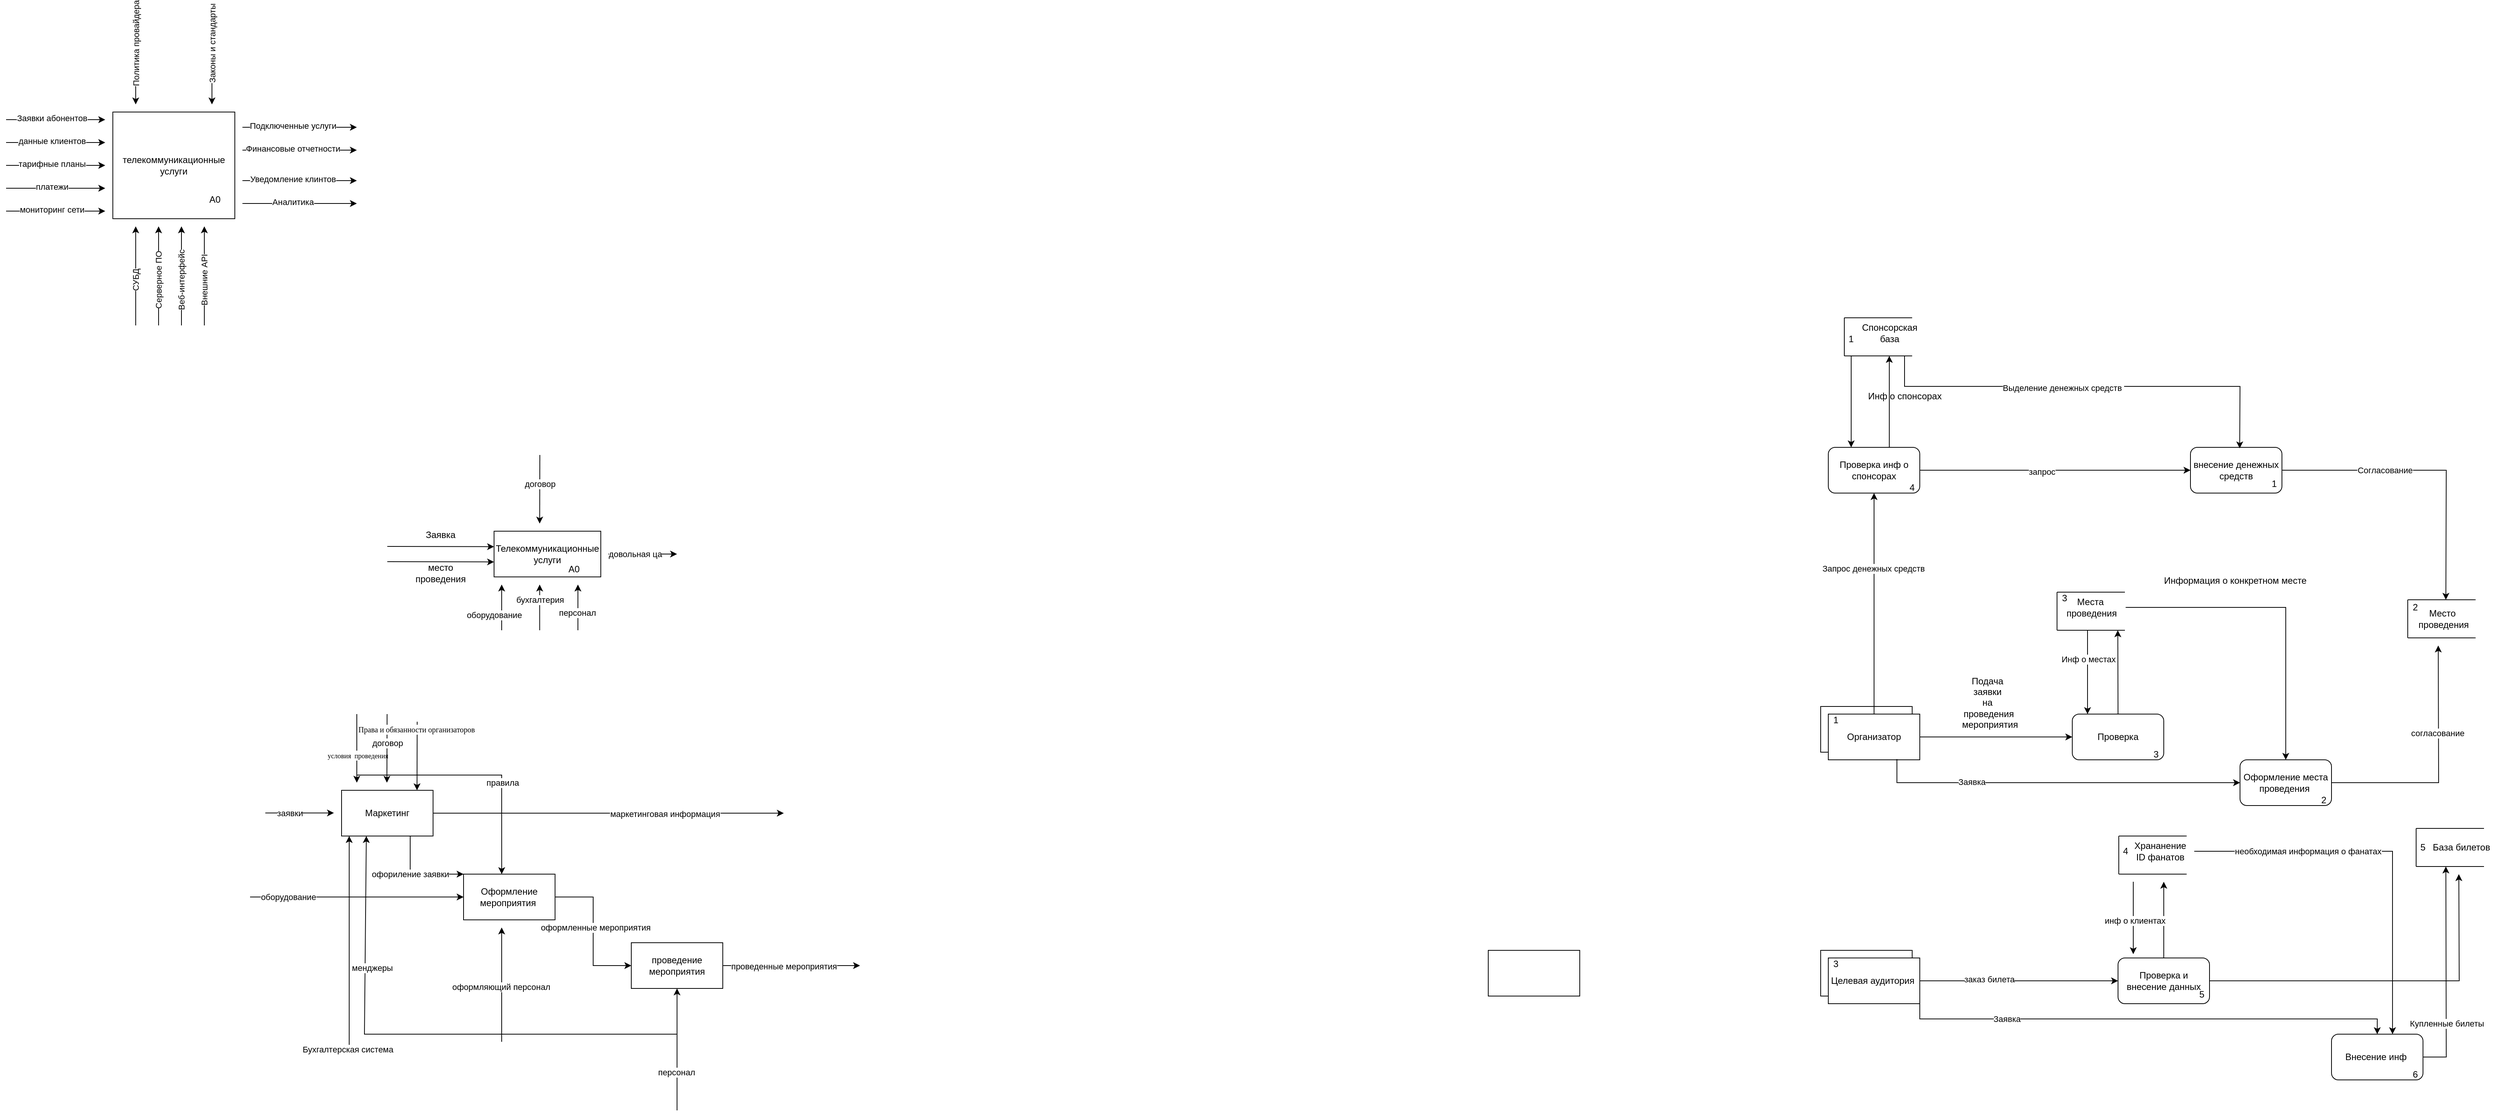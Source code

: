 <mxfile version="26.1.3">
  <diagram name="Страница — 1" id="QxelW2nZCiGpbFqcisNR">
    <mxGraphModel dx="517" dy="792" grid="1" gridSize="10" guides="1" tooltips="1" connect="1" arrows="1" fold="1" page="1" pageScale="1" pageWidth="827" pageHeight="1169" math="0" shadow="0">
      <root>
        <mxCell id="0" />
        <mxCell id="1" parent="0" />
        <mxCell id="VgGuqZ8zbPnfGzRsNumL-1" value="телекоммуникационные услуги" style="rounded=0;whiteSpace=wrap;html=1;" parent="1" vertex="1">
          <mxGeometry x="280" y="300" width="160" height="140" as="geometry" />
        </mxCell>
        <mxCell id="XyYknOsjrT319ukOHQHh-1" value="" style="rounded=0;whiteSpace=wrap;html=1;" vertex="1" parent="1">
          <mxGeometry x="2520" y="1080" width="120" height="60" as="geometry" />
        </mxCell>
        <mxCell id="XyYknOsjrT319ukOHQHh-2" value="" style="rounded=0;whiteSpace=wrap;html=1;" vertex="1" parent="1">
          <mxGeometry x="2520" y="1400" width="120" height="60" as="geometry" />
        </mxCell>
        <mxCell id="XyYknOsjrT319ukOHQHh-3" value="" style="rounded=0;whiteSpace=wrap;html=1;" vertex="1" parent="1">
          <mxGeometry x="780" y="850" width="140" height="60" as="geometry" />
        </mxCell>
        <mxCell id="XyYknOsjrT319ukOHQHh-4" value="Телекоммуникационные услуги" style="text;html=1;align=center;verticalAlign=middle;whiteSpace=wrap;rounded=0;" vertex="1" parent="1">
          <mxGeometry x="780" y="850" width="140" height="60" as="geometry" />
        </mxCell>
        <mxCell id="XyYknOsjrT319ukOHQHh-5" value="" style="endArrow=classic;html=1;rounded=0;entryX=0;entryY=0.5;entryDx=0;entryDy=0;" edge="1" parent="1">
          <mxGeometry width="50" height="50" relative="1" as="geometry">
            <mxPoint x="640" y="870" as="sourcePoint" />
            <mxPoint x="780" y="870.34" as="targetPoint" />
          </mxGeometry>
        </mxCell>
        <mxCell id="XyYknOsjrT319ukOHQHh-6" value="Заявка" style="text;html=1;align=center;verticalAlign=middle;whiteSpace=wrap;rounded=0;" vertex="1" parent="1">
          <mxGeometry x="680" y="840" width="60" height="30" as="geometry" />
        </mxCell>
        <mxCell id="XyYknOsjrT319ukOHQHh-7" value="" style="endArrow=classic;html=1;rounded=0;entryX=0;entryY=0.5;entryDx=0;entryDy=0;" edge="1" parent="1">
          <mxGeometry width="50" height="50" relative="1" as="geometry">
            <mxPoint x="640" y="890" as="sourcePoint" />
            <mxPoint x="780" y="890.34" as="targetPoint" />
          </mxGeometry>
        </mxCell>
        <mxCell id="XyYknOsjrT319ukOHQHh-8" value="место проведения" style="text;html=1;align=center;verticalAlign=middle;whiteSpace=wrap;rounded=0;" vertex="1" parent="1">
          <mxGeometry x="680" y="890" width="60" height="30" as="geometry" />
        </mxCell>
        <mxCell id="XyYknOsjrT319ukOHQHh-9" value="" style="endArrow=classic;html=1;rounded=0;" edge="1" parent="1" source="XyYknOsjrT319ukOHQHh-4">
          <mxGeometry width="50" height="50" relative="1" as="geometry">
            <mxPoint x="800" y="900" as="sourcePoint" />
            <mxPoint x="850" y="850" as="targetPoint" />
          </mxGeometry>
        </mxCell>
        <mxCell id="XyYknOsjrT319ukOHQHh-10" value="" style="endArrow=classic;html=1;rounded=0;" edge="1" parent="1">
          <mxGeometry width="50" height="50" relative="1" as="geometry">
            <mxPoint x="840.07" y="750" as="sourcePoint" />
            <mxPoint x="839.83" y="840" as="targetPoint" />
          </mxGeometry>
        </mxCell>
        <mxCell id="XyYknOsjrT319ukOHQHh-11" value="договор" style="edgeLabel;html=1;align=center;verticalAlign=middle;resizable=0;points=[];" vertex="1" connectable="0" parent="XyYknOsjrT319ukOHQHh-10">
          <mxGeometry x="-0.152" relative="1" as="geometry">
            <mxPoint as="offset" />
          </mxGeometry>
        </mxCell>
        <mxCell id="XyYknOsjrT319ukOHQHh-12" value="" style="endArrow=classic;html=1;rounded=0;" edge="1" parent="1">
          <mxGeometry width="50" height="50" relative="1" as="geometry">
            <mxPoint x="790" y="980" as="sourcePoint" />
            <mxPoint x="790" y="920" as="targetPoint" />
            <Array as="points" />
          </mxGeometry>
        </mxCell>
        <mxCell id="XyYknOsjrT319ukOHQHh-13" value="оборудование" style="edgeLabel;html=1;align=center;verticalAlign=middle;resizable=0;points=[];" vertex="1" connectable="0" parent="XyYknOsjrT319ukOHQHh-12">
          <mxGeometry x="-0.007" y="-1" relative="1" as="geometry">
            <mxPoint x="-11" y="10" as="offset" />
          </mxGeometry>
        </mxCell>
        <mxCell id="XyYknOsjrT319ukOHQHh-14" value="" style="endArrow=classic;html=1;rounded=0;" edge="1" parent="1">
          <mxGeometry width="50" height="50" relative="1" as="geometry">
            <mxPoint x="839.83" y="980" as="sourcePoint" />
            <mxPoint x="839.83" y="920" as="targetPoint" />
            <Array as="points">
              <mxPoint x="839.83" y="950" />
            </Array>
          </mxGeometry>
        </mxCell>
        <mxCell id="XyYknOsjrT319ukOHQHh-15" value="бухгалтерия" style="edgeLabel;html=1;align=center;verticalAlign=middle;resizable=0;points=[];" vertex="1" connectable="0" parent="XyYknOsjrT319ukOHQHh-14">
          <mxGeometry x="-0.127" relative="1" as="geometry">
            <mxPoint y="-14" as="offset" />
          </mxGeometry>
        </mxCell>
        <mxCell id="XyYknOsjrT319ukOHQHh-16" value="" style="endArrow=classic;html=1;rounded=0;" edge="1" parent="1">
          <mxGeometry width="50" height="50" relative="1" as="geometry">
            <mxPoint x="890" y="980" as="sourcePoint" />
            <mxPoint x="890" y="920" as="targetPoint" />
            <Array as="points">
              <mxPoint x="890" y="950" />
            </Array>
          </mxGeometry>
        </mxCell>
        <mxCell id="XyYknOsjrT319ukOHQHh-17" value="персонал" style="edgeLabel;html=1;align=center;verticalAlign=middle;resizable=0;points=[];" vertex="1" connectable="0" parent="XyYknOsjrT319ukOHQHh-16">
          <mxGeometry x="-0.22" y="1" relative="1" as="geometry">
            <mxPoint as="offset" />
          </mxGeometry>
        </mxCell>
        <mxCell id="XyYknOsjrT319ukOHQHh-18" value="" style="endArrow=classic;html=1;rounded=0;" edge="1" parent="1">
          <mxGeometry width="50" height="50" relative="1" as="geometry">
            <mxPoint x="930" y="880" as="sourcePoint" />
            <mxPoint x="1020" y="880" as="targetPoint" />
          </mxGeometry>
        </mxCell>
        <mxCell id="XyYknOsjrT319ukOHQHh-19" value="довольная ца" style="edgeLabel;html=1;align=center;verticalAlign=middle;resizable=0;points=[];" vertex="1" connectable="0" parent="XyYknOsjrT319ukOHQHh-18">
          <mxGeometry x="-0.228" relative="1" as="geometry">
            <mxPoint as="offset" />
          </mxGeometry>
        </mxCell>
        <mxCell id="XyYknOsjrT319ukOHQHh-20" value="A0" style="text;html=1;align=center;verticalAlign=middle;whiteSpace=wrap;rounded=0;" vertex="1" parent="1">
          <mxGeometry x="870" y="890" width="30" height="20" as="geometry" />
        </mxCell>
        <mxCell id="XyYknOsjrT319ukOHQHh-21" style="edgeStyle=orthogonalEdgeStyle;rounded=0;orthogonalLoop=1;jettySize=auto;html=1;" edge="1" parent="1" source="XyYknOsjrT319ukOHQHh-23">
          <mxGeometry relative="1" as="geometry">
            <mxPoint x="1160" y="1220" as="targetPoint" />
          </mxGeometry>
        </mxCell>
        <mxCell id="XyYknOsjrT319ukOHQHh-22" value="маркетинговая информация" style="edgeLabel;html=1;align=center;verticalAlign=middle;resizable=0;points=[];" vertex="1" connectable="0" parent="XyYknOsjrT319ukOHQHh-21">
          <mxGeometry x="0.321" y="-1" relative="1" as="geometry">
            <mxPoint y="-1" as="offset" />
          </mxGeometry>
        </mxCell>
        <mxCell id="XyYknOsjrT319ukOHQHh-23" value="Маркетинг" style="rounded=0;whiteSpace=wrap;html=1;" vertex="1" parent="1">
          <mxGeometry x="580" y="1190" width="120" height="60" as="geometry" />
        </mxCell>
        <mxCell id="XyYknOsjrT319ukOHQHh-24" style="edgeStyle=orthogonalEdgeStyle;rounded=0;orthogonalLoop=1;jettySize=auto;html=1;entryX=0;entryY=0.5;entryDx=0;entryDy=0;" edge="1" parent="1" source="XyYknOsjrT319ukOHQHh-26" target="XyYknOsjrT319ukOHQHh-29">
          <mxGeometry relative="1" as="geometry">
            <mxPoint x="970" y="1330" as="targetPoint" />
          </mxGeometry>
        </mxCell>
        <mxCell id="XyYknOsjrT319ukOHQHh-25" value="оформленные мероприятия" style="edgeLabel;html=1;align=center;verticalAlign=middle;resizable=0;points=[];" vertex="1" connectable="0" parent="XyYknOsjrT319ukOHQHh-24">
          <mxGeometry x="-0.167" y="3" relative="1" as="geometry">
            <mxPoint y="11" as="offset" />
          </mxGeometry>
        </mxCell>
        <mxCell id="XyYknOsjrT319ukOHQHh-26" value="Оформление&lt;div&gt;мероприятия&amp;nbsp;&lt;/div&gt;" style="rounded=0;whiteSpace=wrap;html=1;" vertex="1" parent="1">
          <mxGeometry x="740" y="1300" width="120" height="60" as="geometry" />
        </mxCell>
        <mxCell id="XyYknOsjrT319ukOHQHh-27" style="edgeStyle=orthogonalEdgeStyle;rounded=0;orthogonalLoop=1;jettySize=auto;html=1;" edge="1" parent="1" source="XyYknOsjrT319ukOHQHh-29">
          <mxGeometry relative="1" as="geometry">
            <mxPoint x="1260" y="1420" as="targetPoint" />
          </mxGeometry>
        </mxCell>
        <mxCell id="XyYknOsjrT319ukOHQHh-28" value="проведенные мероприятия" style="edgeLabel;html=1;align=center;verticalAlign=middle;resizable=0;points=[];" vertex="1" connectable="0" parent="XyYknOsjrT319ukOHQHh-27">
          <mxGeometry x="0.09" y="1" relative="1" as="geometry">
            <mxPoint x="-18" y="1" as="offset" />
          </mxGeometry>
        </mxCell>
        <mxCell id="XyYknOsjrT319ukOHQHh-29" value="проведение мероприятия" style="rounded=0;whiteSpace=wrap;html=1;" vertex="1" parent="1">
          <mxGeometry x="960" y="1390" width="120" height="60" as="geometry" />
        </mxCell>
        <mxCell id="XyYknOsjrT319ukOHQHh-30" value="" style="endArrow=classic;html=1;rounded=0;" edge="1" parent="1">
          <mxGeometry width="50" height="50" relative="1" as="geometry">
            <mxPoint x="590" y="1532.105" as="sourcePoint" />
            <mxPoint x="590" y="1250" as="targetPoint" />
            <Array as="points" />
          </mxGeometry>
        </mxCell>
        <mxCell id="XyYknOsjrT319ukOHQHh-31" value="Бухгалтерская система" style="edgeLabel;html=1;align=center;verticalAlign=middle;resizable=0;points=[];" vertex="1" connectable="0" parent="XyYknOsjrT319ukOHQHh-30">
          <mxGeometry x="-0.617" y="2" relative="1" as="geometry">
            <mxPoint y="52" as="offset" />
          </mxGeometry>
        </mxCell>
        <mxCell id="XyYknOsjrT319ukOHQHh-32" value="" style="endArrow=classic;html=1;rounded=0;" edge="1" parent="1">
          <mxGeometry width="50" height="50" relative="1" as="geometry">
            <mxPoint x="480" y="1219.74" as="sourcePoint" />
            <mxPoint x="570" y="1219.74" as="targetPoint" />
          </mxGeometry>
        </mxCell>
        <mxCell id="XyYknOsjrT319ukOHQHh-33" value="заявки" style="edgeLabel;html=1;align=center;verticalAlign=middle;resizable=0;points=[];" vertex="1" connectable="0" parent="XyYknOsjrT319ukOHQHh-32">
          <mxGeometry x="-0.304" relative="1" as="geometry">
            <mxPoint as="offset" />
          </mxGeometry>
        </mxCell>
        <mxCell id="XyYknOsjrT319ukOHQHh-34" value="" style="endArrow=classic;html=1;rounded=0;exitX=0.75;exitY=1;exitDx=0;exitDy=0;entryX=0;entryY=0;entryDx=0;entryDy=0;" edge="1" parent="1" source="XyYknOsjrT319ukOHQHh-23" target="XyYknOsjrT319ukOHQHh-26">
          <mxGeometry width="50" height="50" relative="1" as="geometry">
            <mxPoint x="710" y="1250" as="sourcePoint" />
            <mxPoint x="710" y="1310" as="targetPoint" />
            <Array as="points">
              <mxPoint x="670" y="1300" />
              <mxPoint x="700" y="1300" />
            </Array>
          </mxGeometry>
        </mxCell>
        <mxCell id="XyYknOsjrT319ukOHQHh-35" value="офориление заявки" style="edgeLabel;html=1;align=center;verticalAlign=middle;resizable=0;points=[];" vertex="1" connectable="0" parent="XyYknOsjrT319ukOHQHh-34">
          <mxGeometry x="-0.582" y="1" relative="1" as="geometry">
            <mxPoint x="-1" y="25" as="offset" />
          </mxGeometry>
        </mxCell>
        <mxCell id="XyYknOsjrT319ukOHQHh-36" value="" style="endArrow=classic;html=1;rounded=0;entryX=0;entryY=0.5;entryDx=0;entryDy=0;" edge="1" parent="1" target="XyYknOsjrT319ukOHQHh-26">
          <mxGeometry width="50" height="50" relative="1" as="geometry">
            <mxPoint x="460" y="1330" as="sourcePoint" />
            <mxPoint x="510" y="1160" as="targetPoint" />
          </mxGeometry>
        </mxCell>
        <mxCell id="XyYknOsjrT319ukOHQHh-37" value="оборудование" style="edgeLabel;html=1;align=center;verticalAlign=middle;resizable=0;points=[];" vertex="1" connectable="0" parent="XyYknOsjrT319ukOHQHh-36">
          <mxGeometry x="-0.648" relative="1" as="geometry">
            <mxPoint as="offset" />
          </mxGeometry>
        </mxCell>
        <mxCell id="XyYknOsjrT319ukOHQHh-38" value="" style="endArrow=classic;html=1;rounded=0;" edge="1" parent="1">
          <mxGeometry width="50" height="50" relative="1" as="geometry">
            <mxPoint x="600" y="1090" as="sourcePoint" />
            <mxPoint x="600" y="1180" as="targetPoint" />
            <Array as="points" />
          </mxGeometry>
        </mxCell>
        <mxCell id="XyYknOsjrT319ukOHQHh-39" value="&lt;span style=&quot;font-family: &amp;quot;Times New Roman&amp;quot;; font-size: 9px; text-align: start; text-indent: 36px; text-wrap-mode: wrap;&quot;&gt;условия&amp;nbsp; проведения&lt;/span&gt;" style="edgeLabel;html=1;align=center;verticalAlign=middle;resizable=0;points=[];" vertex="1" connectable="0" parent="XyYknOsjrT319ukOHQHh-38">
          <mxGeometry x="0.193" y="1" relative="1" as="geometry">
            <mxPoint as="offset" />
          </mxGeometry>
        </mxCell>
        <mxCell id="XyYknOsjrT319ukOHQHh-40" value="" style="endArrow=classic;html=1;rounded=0;" edge="1" parent="1">
          <mxGeometry width="50" height="50" relative="1" as="geometry">
            <mxPoint x="639.71" y="1090" as="sourcePoint" />
            <mxPoint x="639.47" y="1180" as="targetPoint" />
          </mxGeometry>
        </mxCell>
        <mxCell id="XyYknOsjrT319ukOHQHh-41" value="договор" style="edgeLabel;html=1;align=center;verticalAlign=middle;resizable=0;points=[];" vertex="1" connectable="0" parent="XyYknOsjrT319ukOHQHh-40">
          <mxGeometry x="-0.152" relative="1" as="geometry">
            <mxPoint as="offset" />
          </mxGeometry>
        </mxCell>
        <mxCell id="XyYknOsjrT319ukOHQHh-42" value="" style="endArrow=classic;html=1;rounded=0;" edge="1" parent="1">
          <mxGeometry width="50" height="50" relative="1" as="geometry">
            <mxPoint x="679.19" y="1100" as="sourcePoint" />
            <mxPoint x="678.95" y="1190" as="targetPoint" />
          </mxGeometry>
        </mxCell>
        <mxCell id="XyYknOsjrT319ukOHQHh-43" value="&lt;span style=&quot;color: rgb(0, 0, 0); font-family: monospace; font-size: 0px; text-align: start; background-color: rgb(251, 251, 251);&quot;&gt;%3CmxGraphModel%3E%3Croot%3E%3CmxCell%20id%3D%220%22%2F%3E%3CmxCell%20id%3D%221%22%20parent%3D%220%22%2F%3E%3CmxCell%20id%3D%222%22%20value%3D%22%22%20style%3D%22endArrow%3Dclassic%3Bhtml%3D1%3Brounded%3D0%3B%22%20edge%3D%221%22%20parent%3D%221%22%3E%3CmxGeometry%20width%3D%2250%22%20height%3D%2250%22%20relative%3D%221%22%20as%3D%22geometry%22%3E%3CmxPoint%20x%3D%22410.07%22%20y%3D%22250%22%20as%3D%22sourcePoint%22%2F%3E%3CmxPoint%20x%3D%22409.83%22%20y%3D%22340%22%20as%3D%22targetPoint%22%2F%3E%3C%2FmxGeometry%3E%3C%2FmxCell%3E%3CmxCell%20id%3D%223%22%20value%3D%22%D0%B4%D0%BE%D0%B3%D0%BE%D0%B2%D0%BE%D1%80%22%20style%3D%22edgeLabel%3Bhtml%3D1%3Balign%3Dcenter%3BverticalAlign%3Dmiddle%3Bresizable%3D0%3Bpoints%3D%5B%5D%3B%22%20vertex%3D%221%22%20connectable%3D%220%22%20parent%3D%222%22%3E%3CmxGeometry%20x%3D%22-0.152%22%20relative%3D%221%22%20as%3D%22geometry%22%3E%3CmxPoint%20as%3D%22offset%22%2F%3E%3C%2FmxGeometry%3E%3C%2FmxCell%3E%3C%2Froot%3E%3C%2FmxGraphModel%3E&lt;/span&gt;" style="edgeLabel;html=1;align=center;verticalAlign=middle;resizable=0;points=[];" vertex="1" connectable="0" parent="XyYknOsjrT319ukOHQHh-42">
          <mxGeometry x="-0.152" relative="1" as="geometry">
            <mxPoint as="offset" />
          </mxGeometry>
        </mxCell>
        <mxCell id="XyYknOsjrT319ukOHQHh-44" value="&lt;span style=&quot;font-family: &amp;quot;Times New Roman&amp;quot;; text-align: start; text-indent: 36px; text-wrap-mode: wrap;&quot;&gt;&lt;font style=&quot;font-size: 10px;&quot;&gt;Права и обязанности организаторов&lt;/font&gt;&lt;/span&gt;" style="edgeLabel;html=1;align=center;verticalAlign=middle;resizable=0;points=[];" vertex="1" connectable="0" parent="XyYknOsjrT319ukOHQHh-42">
          <mxGeometry x="-0.155" y="-1" relative="1" as="geometry">
            <mxPoint y="-28" as="offset" />
          </mxGeometry>
        </mxCell>
        <mxCell id="XyYknOsjrT319ukOHQHh-45" value="" style="endArrow=classic;html=1;rounded=0;entryX=0.417;entryY=0;entryDx=0;entryDy=0;entryPerimeter=0;" edge="1" parent="1" target="XyYknOsjrT319ukOHQHh-26">
          <mxGeometry width="50" height="50" relative="1" as="geometry">
            <mxPoint x="600" y="1170" as="sourcePoint" />
            <mxPoint x="735" y="1120" as="targetPoint" />
            <Array as="points">
              <mxPoint x="790" y="1170" />
            </Array>
          </mxGeometry>
        </mxCell>
        <mxCell id="XyYknOsjrT319ukOHQHh-46" value="правила" style="edgeLabel;html=1;align=center;verticalAlign=middle;resizable=0;points=[];" vertex="1" connectable="0" parent="XyYknOsjrT319ukOHQHh-45">
          <mxGeometry x="0.196" y="1" relative="1" as="geometry">
            <mxPoint y="8" as="offset" />
          </mxGeometry>
        </mxCell>
        <mxCell id="XyYknOsjrT319ukOHQHh-47" value="" style="endArrow=classic;html=1;rounded=0;entryX=0;entryY=1;entryDx=0;entryDy=0;" edge="1" parent="1">
          <mxGeometry x="-0.001" width="50" height="50" relative="1" as="geometry">
            <mxPoint x="790" y="1520" as="sourcePoint" />
            <mxPoint x="790" y="1370" as="targetPoint" />
            <Array as="points">
              <mxPoint x="790" y="1410" />
            </Array>
            <mxPoint as="offset" />
          </mxGeometry>
        </mxCell>
        <mxCell id="XyYknOsjrT319ukOHQHh-48" value="оформляющий персонал" style="edgeLabel;html=1;align=center;verticalAlign=middle;resizable=0;points=[];" vertex="1" connectable="0" parent="XyYknOsjrT319ukOHQHh-47">
          <mxGeometry x="-0.038" y="1" relative="1" as="geometry">
            <mxPoint as="offset" />
          </mxGeometry>
        </mxCell>
        <mxCell id="XyYknOsjrT319ukOHQHh-49" value="" style="endArrow=classic;html=1;rounded=0;" edge="1" parent="1">
          <mxGeometry width="50" height="50" relative="1" as="geometry">
            <mxPoint x="1020" y="1610" as="sourcePoint" />
            <mxPoint x="1020" y="1450" as="targetPoint" />
          </mxGeometry>
        </mxCell>
        <mxCell id="XyYknOsjrT319ukOHQHh-50" value="персонал" style="edgeLabel;html=1;align=center;verticalAlign=middle;resizable=0;points=[];" vertex="1" connectable="0" parent="XyYknOsjrT319ukOHQHh-49">
          <mxGeometry x="-0.375" y="1" relative="1" as="geometry">
            <mxPoint as="offset" />
          </mxGeometry>
        </mxCell>
        <mxCell id="XyYknOsjrT319ukOHQHh-51" value="" style="endArrow=classic;html=1;rounded=0;entryX=0.354;entryY=1;entryDx=0;entryDy=0;entryPerimeter=0;" edge="1" parent="1">
          <mxGeometry width="50" height="50" relative="1" as="geometry">
            <mxPoint x="1020" y="1510" as="sourcePoint" />
            <mxPoint x="612.48" y="1250" as="targetPoint" />
            <Array as="points">
              <mxPoint x="610" y="1510" />
            </Array>
          </mxGeometry>
        </mxCell>
        <mxCell id="XyYknOsjrT319ukOHQHh-52" value="менджеры" style="edgeLabel;html=1;align=center;verticalAlign=middle;resizable=0;points=[];" vertex="1" connectable="0" parent="XyYknOsjrT319ukOHQHh-51">
          <mxGeometry x="0.505" y="1" relative="1" as="geometry">
            <mxPoint x="10" y="7" as="offset" />
          </mxGeometry>
        </mxCell>
        <mxCell id="XyYknOsjrT319ukOHQHh-53" style="edgeStyle=orthogonalEdgeStyle;rounded=0;orthogonalLoop=1;jettySize=auto;html=1;" edge="1" parent="1" source="XyYknOsjrT319ukOHQHh-56" target="XyYknOsjrT319ukOHQHh-87">
          <mxGeometry relative="1" as="geometry">
            <mxPoint x="2820" y="1120" as="targetPoint" />
          </mxGeometry>
        </mxCell>
        <mxCell id="XyYknOsjrT319ukOHQHh-54" style="edgeStyle=orthogonalEdgeStyle;rounded=0;orthogonalLoop=1;jettySize=auto;html=1;" edge="1" parent="1" source="XyYknOsjrT319ukOHQHh-56">
          <mxGeometry relative="1" as="geometry">
            <mxPoint x="2590" y="800" as="targetPoint" />
          </mxGeometry>
        </mxCell>
        <mxCell id="XyYknOsjrT319ukOHQHh-55" value="Запрос денежных средств" style="edgeLabel;html=1;align=center;verticalAlign=middle;resizable=0;points=[];" vertex="1" connectable="0" parent="XyYknOsjrT319ukOHQHh-54">
          <mxGeometry x="0.322" y="2" relative="1" as="geometry">
            <mxPoint as="offset" />
          </mxGeometry>
        </mxCell>
        <mxCell id="XyYknOsjrT319ukOHQHh-56" value="" style="rounded=0;whiteSpace=wrap;html=1;" vertex="1" parent="1">
          <mxGeometry x="2530" y="1090" width="120" height="60" as="geometry" />
        </mxCell>
        <mxCell id="XyYknOsjrT319ukOHQHh-57" value="Организатор" style="text;html=1;align=center;verticalAlign=middle;whiteSpace=wrap;rounded=0;" vertex="1" parent="1">
          <mxGeometry x="2560" y="1105" width="60" height="30" as="geometry" />
        </mxCell>
        <mxCell id="XyYknOsjrT319ukOHQHh-58" style="edgeStyle=orthogonalEdgeStyle;rounded=0;orthogonalLoop=1;jettySize=auto;html=1;" edge="1" parent="1" source="XyYknOsjrT319ukOHQHh-62" target="XyYknOsjrT319ukOHQHh-65">
          <mxGeometry relative="1" as="geometry" />
        </mxCell>
        <mxCell id="XyYknOsjrT319ukOHQHh-59" value="заказ билета" style="edgeLabel;html=1;align=center;verticalAlign=middle;resizable=0;points=[];" vertex="1" connectable="0" parent="XyYknOsjrT319ukOHQHh-58">
          <mxGeometry x="-0.303" y="2" relative="1" as="geometry">
            <mxPoint as="offset" />
          </mxGeometry>
        </mxCell>
        <mxCell id="XyYknOsjrT319ukOHQHh-60" style="edgeStyle=orthogonalEdgeStyle;rounded=0;orthogonalLoop=1;jettySize=auto;html=1;exitX=1;exitY=1;exitDx=0;exitDy=0;" edge="1" parent="1" source="XyYknOsjrT319ukOHQHh-62" target="XyYknOsjrT319ukOHQHh-79">
          <mxGeometry relative="1" as="geometry">
            <mxPoint x="3250" y="1540" as="targetPoint" />
          </mxGeometry>
        </mxCell>
        <mxCell id="XyYknOsjrT319ukOHQHh-61" value="Заявка" style="edgeLabel;html=1;align=center;verticalAlign=middle;resizable=0;points=[];" vertex="1" connectable="0" parent="XyYknOsjrT319ukOHQHh-60">
          <mxGeometry x="-0.581" relative="1" as="geometry">
            <mxPoint as="offset" />
          </mxGeometry>
        </mxCell>
        <mxCell id="XyYknOsjrT319ukOHQHh-62" value="Целевая аудитория&amp;nbsp;" style="rounded=0;whiteSpace=wrap;html=1;" vertex="1" parent="1">
          <mxGeometry x="2530" y="1410" width="120" height="60" as="geometry" />
        </mxCell>
        <mxCell id="XyYknOsjrT319ukOHQHh-63" style="edgeStyle=orthogonalEdgeStyle;rounded=0;orthogonalLoop=1;jettySize=auto;html=1;" edge="1" parent="1" source="XyYknOsjrT319ukOHQHh-65">
          <mxGeometry relative="1" as="geometry">
            <mxPoint x="2970" y="1310" as="targetPoint" />
          </mxGeometry>
        </mxCell>
        <mxCell id="XyYknOsjrT319ukOHQHh-64" style="edgeStyle=orthogonalEdgeStyle;rounded=0;orthogonalLoop=1;jettySize=auto;html=1;" edge="1" parent="1" source="XyYknOsjrT319ukOHQHh-65">
          <mxGeometry relative="1" as="geometry">
            <mxPoint x="3357" y="1300" as="targetPoint" />
          </mxGeometry>
        </mxCell>
        <mxCell id="XyYknOsjrT319ukOHQHh-65" value="Проверка и внесение данных" style="rounded=1;whiteSpace=wrap;html=1;" vertex="1" parent="1">
          <mxGeometry x="2910" y="1410" width="120" height="60" as="geometry" />
        </mxCell>
        <mxCell id="XyYknOsjrT319ukOHQHh-66" value="" style="rounded=0;whiteSpace=wrap;html=1;" vertex="1" parent="1">
          <mxGeometry x="2084" y="1400" width="120" height="60" as="geometry" />
        </mxCell>
        <mxCell id="XyYknOsjrT319ukOHQHh-67" value="" style="endArrow=classic;html=1;rounded=0;" edge="1" parent="1">
          <mxGeometry width="50" height="50" relative="1" as="geometry">
            <mxPoint x="2930" y="1310" as="sourcePoint" />
            <mxPoint x="2930" y="1405" as="targetPoint" />
          </mxGeometry>
        </mxCell>
        <mxCell id="XyYknOsjrT319ukOHQHh-68" value="инф о клиентах" style="edgeLabel;html=1;align=center;verticalAlign=middle;resizable=0;points=[];" vertex="1" connectable="0" parent="XyYknOsjrT319ukOHQHh-67">
          <mxGeometry x="0.074" y="2" relative="1" as="geometry">
            <mxPoint as="offset" />
          </mxGeometry>
        </mxCell>
        <mxCell id="XyYknOsjrT319ukOHQHh-69" value="" style="endArrow=none;html=1;rounded=0;" edge="1" parent="1">
          <mxGeometry width="50" height="50" relative="1" as="geometry">
            <mxPoint x="2911" y="1300" as="sourcePoint" />
            <mxPoint x="2911" y="1250" as="targetPoint" />
          </mxGeometry>
        </mxCell>
        <mxCell id="XyYknOsjrT319ukOHQHh-70" value="" style="endArrow=none;html=1;rounded=0;" edge="1" parent="1">
          <mxGeometry width="50" height="50" relative="1" as="geometry">
            <mxPoint x="2911" y="1300" as="sourcePoint" />
            <mxPoint x="3000" y="1300" as="targetPoint" />
          </mxGeometry>
        </mxCell>
        <mxCell id="XyYknOsjrT319ukOHQHh-71" value="" style="endArrow=none;html=1;rounded=0;" edge="1" parent="1">
          <mxGeometry width="50" height="50" relative="1" as="geometry">
            <mxPoint x="2911" y="1250" as="sourcePoint" />
            <mxPoint x="3000" y="1250" as="targetPoint" />
          </mxGeometry>
        </mxCell>
        <mxCell id="XyYknOsjrT319ukOHQHh-72" value="Хрананение&lt;div&gt;&lt;span style=&quot;background-color: transparent; color: light-dark(rgb(0, 0, 0), rgb(255, 255, 255));&quot;&gt;ID фанатов&lt;/span&gt;&lt;/div&gt;" style="text;html=1;align=center;verticalAlign=middle;resizable=0;points=[];autosize=1;strokeColor=none;fillColor=none;" vertex="1" parent="1">
          <mxGeometry x="2920" y="1250" width="90" height="40" as="geometry" />
        </mxCell>
        <mxCell id="XyYknOsjrT319ukOHQHh-73" value="" style="endArrow=none;html=1;rounded=0;" edge="1" parent="1">
          <mxGeometry width="50" height="50" relative="1" as="geometry">
            <mxPoint x="3301" y="1290" as="sourcePoint" />
            <mxPoint x="3301" y="1240" as="targetPoint" />
          </mxGeometry>
        </mxCell>
        <mxCell id="XyYknOsjrT319ukOHQHh-74" value="" style="endArrow=none;html=1;rounded=0;" edge="1" parent="1">
          <mxGeometry width="50" height="50" relative="1" as="geometry">
            <mxPoint x="3301" y="1290" as="sourcePoint" />
            <mxPoint x="3390" y="1290" as="targetPoint" />
          </mxGeometry>
        </mxCell>
        <mxCell id="XyYknOsjrT319ukOHQHh-75" value="" style="endArrow=none;html=1;rounded=0;" edge="1" parent="1">
          <mxGeometry width="50" height="50" relative="1" as="geometry">
            <mxPoint x="3301" y="1240" as="sourcePoint" />
            <mxPoint x="3390" y="1240" as="targetPoint" />
          </mxGeometry>
        </mxCell>
        <mxCell id="XyYknOsjrT319ukOHQHh-76" value="База билетов" style="text;html=1;align=center;verticalAlign=middle;resizable=0;points=[];autosize=1;strokeColor=none;fillColor=none;" vertex="1" parent="1">
          <mxGeometry x="3310" y="1250" width="100" height="30" as="geometry" />
        </mxCell>
        <mxCell id="XyYknOsjrT319ukOHQHh-77" style="edgeStyle=orthogonalEdgeStyle;rounded=0;orthogonalLoop=1;jettySize=auto;html=1;" edge="1" parent="1" source="XyYknOsjrT319ukOHQHh-79">
          <mxGeometry relative="1" as="geometry">
            <mxPoint x="3340" y="1290" as="targetPoint" />
          </mxGeometry>
        </mxCell>
        <mxCell id="XyYknOsjrT319ukOHQHh-78" value="Купленные билеты" style="edgeLabel;html=1;align=center;verticalAlign=middle;resizable=0;points=[];" vertex="1" connectable="0" parent="XyYknOsjrT319ukOHQHh-77">
          <mxGeometry x="-0.469" relative="1" as="geometry">
            <mxPoint as="offset" />
          </mxGeometry>
        </mxCell>
        <mxCell id="XyYknOsjrT319ukOHQHh-79" value="Внесение инф&amp;nbsp;" style="rounded=1;whiteSpace=wrap;html=1;" vertex="1" parent="1">
          <mxGeometry x="3190" y="1510" width="120" height="60" as="geometry" />
        </mxCell>
        <mxCell id="XyYknOsjrT319ukOHQHh-80" style="edgeStyle=orthogonalEdgeStyle;rounded=0;orthogonalLoop=1;jettySize=auto;html=1;entryX=0.667;entryY=0;entryDx=0;entryDy=0;entryPerimeter=0;" edge="1" parent="1" source="XyYknOsjrT319ukOHQHh-72" target="XyYknOsjrT319ukOHQHh-79">
          <mxGeometry relative="1" as="geometry" />
        </mxCell>
        <mxCell id="XyYknOsjrT319ukOHQHh-81" value="необходимая информация о фанатах" style="edgeLabel;html=1;align=center;verticalAlign=middle;resizable=0;points=[];" vertex="1" connectable="0" parent="XyYknOsjrT319ukOHQHh-80">
          <mxGeometry x="-0.404" relative="1" as="geometry">
            <mxPoint as="offset" />
          </mxGeometry>
        </mxCell>
        <mxCell id="XyYknOsjrT319ukOHQHh-82" value="" style="endArrow=none;html=1;rounded=0;" edge="1" parent="1">
          <mxGeometry width="50" height="50" relative="1" as="geometry">
            <mxPoint x="2830" y="980" as="sourcePoint" />
            <mxPoint x="2830" y="930" as="targetPoint" />
          </mxGeometry>
        </mxCell>
        <mxCell id="XyYknOsjrT319ukOHQHh-83" value="" style="endArrow=none;html=1;rounded=0;" edge="1" parent="1">
          <mxGeometry width="50" height="50" relative="1" as="geometry">
            <mxPoint x="2830" y="980" as="sourcePoint" />
            <mxPoint x="2919" y="980" as="targetPoint" />
          </mxGeometry>
        </mxCell>
        <mxCell id="XyYknOsjrT319ukOHQHh-84" value="" style="endArrow=none;html=1;rounded=0;" edge="1" parent="1">
          <mxGeometry width="50" height="50" relative="1" as="geometry">
            <mxPoint x="2830" y="930" as="sourcePoint" />
            <mxPoint x="2919" y="930" as="targetPoint" />
          </mxGeometry>
        </mxCell>
        <mxCell id="XyYknOsjrT319ukOHQHh-85" style="edgeStyle=orthogonalEdgeStyle;rounded=0;orthogonalLoop=1;jettySize=auto;html=1;entryX=0.5;entryY=0;entryDx=0;entryDy=0;" edge="1" parent="1" source="XyYknOsjrT319ukOHQHh-86" target="XyYknOsjrT319ukOHQHh-96">
          <mxGeometry relative="1" as="geometry" />
        </mxCell>
        <mxCell id="XyYknOsjrT319ukOHQHh-86" value="Места&amp;nbsp;&lt;div&gt;проведения&lt;/div&gt;" style="text;html=1;align=center;verticalAlign=middle;resizable=0;points=[];autosize=1;strokeColor=none;fillColor=none;" vertex="1" parent="1">
          <mxGeometry x="2830" y="930" width="90" height="40" as="geometry" />
        </mxCell>
        <mxCell id="XyYknOsjrT319ukOHQHh-87" value="Проверка" style="rounded=1;whiteSpace=wrap;html=1;" vertex="1" parent="1">
          <mxGeometry x="2850" y="1090" width="120" height="60" as="geometry" />
        </mxCell>
        <mxCell id="XyYknOsjrT319ukOHQHh-88" value="Подача&amp;nbsp;&lt;div&gt;заявки&amp;nbsp;&lt;/div&gt;&lt;div&gt;на&amp;nbsp;&lt;/div&gt;&lt;div&gt;проведения&lt;/div&gt;&lt;div&gt;&amp;nbsp;мероприятия&lt;/div&gt;" style="text;html=1;align=center;verticalAlign=middle;resizable=0;points=[];autosize=1;strokeColor=none;fillColor=none;" vertex="1" parent="1">
          <mxGeometry x="2690" y="1030" width="100" height="90" as="geometry" />
        </mxCell>
        <mxCell id="XyYknOsjrT319ukOHQHh-89" value="" style="endArrow=classic;html=1;rounded=0;" edge="1" parent="1">
          <mxGeometry width="50" height="50" relative="1" as="geometry">
            <mxPoint x="2870" y="980" as="sourcePoint" />
            <mxPoint x="2870" y="1090" as="targetPoint" />
          </mxGeometry>
        </mxCell>
        <mxCell id="XyYknOsjrT319ukOHQHh-90" value="Инф о местах" style="edgeLabel;html=1;align=center;verticalAlign=middle;resizable=0;points=[];" vertex="1" connectable="0" parent="XyYknOsjrT319ukOHQHh-89">
          <mxGeometry x="-0.314" y="1" relative="1" as="geometry">
            <mxPoint as="offset" />
          </mxGeometry>
        </mxCell>
        <mxCell id="XyYknOsjrT319ukOHQHh-91" value="" style="endArrow=classic;html=1;rounded=0;exitX=0.5;exitY=0;exitDx=0;exitDy=0;" edge="1" parent="1" source="XyYknOsjrT319ukOHQHh-87">
          <mxGeometry width="50" height="50" relative="1" as="geometry">
            <mxPoint x="2909.71" y="1080" as="sourcePoint" />
            <mxPoint x="2909.71" y="980" as="targetPoint" />
          </mxGeometry>
        </mxCell>
        <mxCell id="XyYknOsjrT319ukOHQHh-92" value="" style="endArrow=classic;html=1;rounded=0;" edge="1" parent="1">
          <mxGeometry width="50" height="50" relative="1" as="geometry">
            <mxPoint x="2620" y="1149" as="sourcePoint" />
            <mxPoint x="3070" y="1180" as="targetPoint" />
            <Array as="points">
              <mxPoint x="2620" y="1180" />
              <mxPoint x="2910" y="1180" />
            </Array>
          </mxGeometry>
        </mxCell>
        <mxCell id="XyYknOsjrT319ukOHQHh-93" value="Заявка" style="edgeLabel;html=1;align=center;verticalAlign=middle;resizable=0;points=[];" vertex="1" connectable="0" parent="XyYknOsjrT319ukOHQHh-92">
          <mxGeometry x="-0.466" y="1" relative="1" as="geometry">
            <mxPoint as="offset" />
          </mxGeometry>
        </mxCell>
        <mxCell id="XyYknOsjrT319ukOHQHh-94" style="edgeStyle=orthogonalEdgeStyle;rounded=0;orthogonalLoop=1;jettySize=auto;html=1;" edge="1" parent="1" source="XyYknOsjrT319ukOHQHh-96">
          <mxGeometry relative="1" as="geometry">
            <mxPoint x="3330" y="1000" as="targetPoint" />
          </mxGeometry>
        </mxCell>
        <mxCell id="XyYknOsjrT319ukOHQHh-95" value="согласование" style="edgeLabel;html=1;align=center;verticalAlign=middle;resizable=0;points=[];" vertex="1" connectable="0" parent="XyYknOsjrT319ukOHQHh-94">
          <mxGeometry x="0.287" y="2" relative="1" as="geometry">
            <mxPoint as="offset" />
          </mxGeometry>
        </mxCell>
        <mxCell id="XyYknOsjrT319ukOHQHh-96" value="Оформление места проведения&amp;nbsp;" style="rounded=1;whiteSpace=wrap;html=1;" vertex="1" parent="1">
          <mxGeometry x="3070" y="1150" width="120" height="60" as="geometry" />
        </mxCell>
        <mxCell id="XyYknOsjrT319ukOHQHh-97" value="Информация о конкретном месте&amp;nbsp;" style="text;html=1;align=center;verticalAlign=middle;resizable=0;points=[];autosize=1;strokeColor=none;fillColor=none;" vertex="1" parent="1">
          <mxGeometry x="2960" y="900" width="210" height="30" as="geometry" />
        </mxCell>
        <mxCell id="XyYknOsjrT319ukOHQHh-98" value="" style="endArrow=none;html=1;rounded=0;" edge="1" parent="1">
          <mxGeometry width="50" height="50" relative="1" as="geometry">
            <mxPoint x="3290" y="990" as="sourcePoint" />
            <mxPoint x="3290" y="940" as="targetPoint" />
          </mxGeometry>
        </mxCell>
        <mxCell id="XyYknOsjrT319ukOHQHh-99" value="" style="endArrow=none;html=1;rounded=0;" edge="1" parent="1">
          <mxGeometry width="50" height="50" relative="1" as="geometry">
            <mxPoint x="3290" y="990" as="sourcePoint" />
            <mxPoint x="3379" y="990" as="targetPoint" />
          </mxGeometry>
        </mxCell>
        <mxCell id="XyYknOsjrT319ukOHQHh-100" value="" style="endArrow=none;html=1;rounded=0;" edge="1" parent="1">
          <mxGeometry width="50" height="50" relative="1" as="geometry">
            <mxPoint x="3290" y="940" as="sourcePoint" />
            <mxPoint x="3379" y="940" as="targetPoint" />
          </mxGeometry>
        </mxCell>
        <mxCell id="XyYknOsjrT319ukOHQHh-101" value="Место&lt;div&gt;&amp;nbsp;проведения&lt;/div&gt;" style="text;html=1;align=center;verticalAlign=middle;resizable=0;points=[];autosize=1;strokeColor=none;fillColor=none;" vertex="1" parent="1">
          <mxGeometry x="3290" y="945" width="90" height="40" as="geometry" />
        </mxCell>
        <mxCell id="XyYknOsjrT319ukOHQHh-102" style="edgeStyle=orthogonalEdgeStyle;rounded=0;orthogonalLoop=1;jettySize=auto;html=1;" edge="1" parent="1">
          <mxGeometry relative="1" as="geometry">
            <mxPoint x="2610" y="620" as="targetPoint" />
            <mxPoint x="2610" y="740" as="sourcePoint" />
          </mxGeometry>
        </mxCell>
        <mxCell id="XyYknOsjrT319ukOHQHh-103" style="edgeStyle=orthogonalEdgeStyle;rounded=0;orthogonalLoop=1;jettySize=auto;html=1;" edge="1" parent="1" source="XyYknOsjrT319ukOHQHh-105" target="XyYknOsjrT319ukOHQHh-114">
          <mxGeometry relative="1" as="geometry">
            <mxPoint x="3020" y="770" as="targetPoint" />
          </mxGeometry>
        </mxCell>
        <mxCell id="XyYknOsjrT319ukOHQHh-104" value="запрос" style="edgeLabel;html=1;align=center;verticalAlign=middle;resizable=0;points=[];" vertex="1" connectable="0" parent="XyYknOsjrT319ukOHQHh-103">
          <mxGeometry x="-0.099" y="-2" relative="1" as="geometry">
            <mxPoint as="offset" />
          </mxGeometry>
        </mxCell>
        <mxCell id="XyYknOsjrT319ukOHQHh-105" value="Проверка инф о спонсорах" style="rounded=1;whiteSpace=wrap;html=1;" vertex="1" parent="1">
          <mxGeometry x="2530" y="740" width="120" height="60" as="geometry" />
        </mxCell>
        <mxCell id="XyYknOsjrT319ukOHQHh-106" value="" style="endArrow=none;html=1;rounded=0;" edge="1" parent="1">
          <mxGeometry width="50" height="50" relative="1" as="geometry">
            <mxPoint x="2551" y="620" as="sourcePoint" />
            <mxPoint x="2551" y="570" as="targetPoint" />
          </mxGeometry>
        </mxCell>
        <mxCell id="XyYknOsjrT319ukOHQHh-107" value="" style="endArrow=none;html=1;rounded=0;" edge="1" parent="1">
          <mxGeometry width="50" height="50" relative="1" as="geometry">
            <mxPoint x="2551" y="620" as="sourcePoint" />
            <mxPoint x="2640" y="620" as="targetPoint" />
          </mxGeometry>
        </mxCell>
        <mxCell id="XyYknOsjrT319ukOHQHh-108" value="" style="endArrow=none;html=1;rounded=0;" edge="1" parent="1">
          <mxGeometry width="50" height="50" relative="1" as="geometry">
            <mxPoint x="2551" y="570" as="sourcePoint" />
            <mxPoint x="2640" y="570" as="targetPoint" />
          </mxGeometry>
        </mxCell>
        <mxCell id="XyYknOsjrT319ukOHQHh-109" value="Спонсорская&lt;div&gt;база&lt;/div&gt;" style="text;html=1;align=center;verticalAlign=middle;resizable=0;points=[];autosize=1;strokeColor=none;fillColor=none;" vertex="1" parent="1">
          <mxGeometry x="2560" y="570" width="100" height="40" as="geometry" />
        </mxCell>
        <mxCell id="XyYknOsjrT319ukOHQHh-110" value="" style="endArrow=classic;html=1;rounded=0;entryX=0.25;entryY=0;entryDx=0;entryDy=0;" edge="1" parent="1" target="XyYknOsjrT319ukOHQHh-105">
          <mxGeometry width="50" height="50" relative="1" as="geometry">
            <mxPoint x="2560" y="620" as="sourcePoint" />
            <mxPoint x="2730" y="690" as="targetPoint" />
          </mxGeometry>
        </mxCell>
        <mxCell id="XyYknOsjrT319ukOHQHh-111" value="Инф о спонсорах" style="text;html=1;align=center;verticalAlign=middle;resizable=0;points=[];autosize=1;strokeColor=none;fillColor=none;" vertex="1" parent="1">
          <mxGeometry x="2570" y="658" width="120" height="30" as="geometry" />
        </mxCell>
        <mxCell id="XyYknOsjrT319ukOHQHh-112" style="edgeStyle=orthogonalEdgeStyle;rounded=0;orthogonalLoop=1;jettySize=auto;html=1;" edge="1" parent="1" source="XyYknOsjrT319ukOHQHh-114">
          <mxGeometry relative="1" as="geometry">
            <mxPoint x="3340" y="940" as="targetPoint" />
          </mxGeometry>
        </mxCell>
        <mxCell id="XyYknOsjrT319ukOHQHh-113" value="Согласование" style="edgeLabel;html=1;align=center;verticalAlign=middle;resizable=0;points=[];" vertex="1" connectable="0" parent="XyYknOsjrT319ukOHQHh-112">
          <mxGeometry x="-0.3" relative="1" as="geometry">
            <mxPoint as="offset" />
          </mxGeometry>
        </mxCell>
        <mxCell id="XyYknOsjrT319ukOHQHh-114" value="внесение денежных&lt;div&gt;средств&lt;/div&gt;" style="rounded=1;whiteSpace=wrap;html=1;" vertex="1" parent="1">
          <mxGeometry x="3005" y="740" width="120" height="60" as="geometry" />
        </mxCell>
        <mxCell id="XyYknOsjrT319ukOHQHh-115" value="" style="endArrow=classic;html=1;rounded=0;entryX=0.538;entryY=0.022;entryDx=0;entryDy=0;entryPerimeter=0;" edge="1" parent="1" target="XyYknOsjrT319ukOHQHh-114">
          <mxGeometry width="50" height="50" relative="1" as="geometry">
            <mxPoint x="2630" y="620" as="sourcePoint" />
            <mxPoint x="3080" y="620" as="targetPoint" />
            <Array as="points">
              <mxPoint x="2630" y="660" />
              <mxPoint x="3070" y="660" />
            </Array>
          </mxGeometry>
        </mxCell>
        <mxCell id="XyYknOsjrT319ukOHQHh-116" value="Выделение денежных средств&amp;nbsp;" style="edgeLabel;html=1;align=center;verticalAlign=middle;resizable=0;points=[];" vertex="1" connectable="0" parent="XyYknOsjrT319ukOHQHh-115">
          <mxGeometry x="-0.117" y="-2" relative="1" as="geometry">
            <mxPoint as="offset" />
          </mxGeometry>
        </mxCell>
        <mxCell id="XyYknOsjrT319ukOHQHh-117" value="4" style="text;html=1;align=center;verticalAlign=middle;whiteSpace=wrap;rounded=0;" vertex="1" parent="1">
          <mxGeometry x="2910" y="1262.5" width="20" height="15" as="geometry" />
        </mxCell>
        <mxCell id="XyYknOsjrT319ukOHQHh-118" value="3" style="text;html=1;align=center;verticalAlign=middle;whiteSpace=wrap;rounded=0;" vertex="1" parent="1">
          <mxGeometry x="2530" y="1410" width="20" height="15" as="geometry" />
        </mxCell>
        <mxCell id="XyYknOsjrT319ukOHQHh-119" value="5" style="text;html=1;align=center;verticalAlign=middle;whiteSpace=wrap;rounded=0;" vertex="1" parent="1">
          <mxGeometry x="3010" y="1450" width="20" height="15" as="geometry" />
        </mxCell>
        <mxCell id="XyYknOsjrT319ukOHQHh-120" value="6" style="text;html=1;align=center;verticalAlign=middle;whiteSpace=wrap;rounded=0;" vertex="1" parent="1">
          <mxGeometry x="3290" y="1555" width="20" height="15" as="geometry" />
        </mxCell>
        <mxCell id="XyYknOsjrT319ukOHQHh-121" value="5" style="text;html=1;align=center;verticalAlign=middle;whiteSpace=wrap;rounded=0;" vertex="1" parent="1">
          <mxGeometry x="3300" y="1257.5" width="20" height="15" as="geometry" />
        </mxCell>
        <mxCell id="XyYknOsjrT319ukOHQHh-122" value="1" style="text;html=1;align=center;verticalAlign=middle;whiteSpace=wrap;rounded=0;" vertex="1" parent="1">
          <mxGeometry x="2530" y="1090" width="20" height="15" as="geometry" />
        </mxCell>
        <mxCell id="XyYknOsjrT319ukOHQHh-123" value="1" style="text;html=1;align=center;verticalAlign=middle;whiteSpace=wrap;rounded=0;" vertex="1" parent="1">
          <mxGeometry x="2550" y="590" width="20" height="15" as="geometry" />
        </mxCell>
        <mxCell id="XyYknOsjrT319ukOHQHh-124" value="1" style="text;html=1;align=center;verticalAlign=middle;whiteSpace=wrap;rounded=0;" vertex="1" parent="1">
          <mxGeometry x="3105" y="780" width="20" height="15" as="geometry" />
        </mxCell>
        <mxCell id="XyYknOsjrT319ukOHQHh-125" value="2" style="text;html=1;align=center;verticalAlign=middle;whiteSpace=wrap;rounded=0;" vertex="1" parent="1">
          <mxGeometry x="3290" y="942.5" width="20" height="15" as="geometry" />
        </mxCell>
        <mxCell id="XyYknOsjrT319ukOHQHh-126" value="3" style="text;html=1;align=center;verticalAlign=middle;whiteSpace=wrap;rounded=0;" vertex="1" parent="1">
          <mxGeometry x="2830" y="930" width="20" height="15" as="geometry" />
        </mxCell>
        <mxCell id="XyYknOsjrT319ukOHQHh-127" value="2" style="text;html=1;align=center;verticalAlign=middle;whiteSpace=wrap;rounded=0;" vertex="1" parent="1">
          <mxGeometry x="3170" y="1195" width="20" height="15" as="geometry" />
        </mxCell>
        <mxCell id="XyYknOsjrT319ukOHQHh-128" value="3" style="text;html=1;align=center;verticalAlign=middle;whiteSpace=wrap;rounded=0;" vertex="1" parent="1">
          <mxGeometry x="2950" y="1135" width="20" height="15" as="geometry" />
        </mxCell>
        <mxCell id="XyYknOsjrT319ukOHQHh-129" value="4" style="text;html=1;align=center;verticalAlign=middle;whiteSpace=wrap;rounded=0;" vertex="1" parent="1">
          <mxGeometry x="2630" y="785" width="20" height="15" as="geometry" />
        </mxCell>
        <mxCell id="XyYknOsjrT319ukOHQHh-130" value="A0" style="text;html=1;align=center;verticalAlign=middle;whiteSpace=wrap;rounded=0;" vertex="1" parent="1">
          <mxGeometry x="384" y="400" width="60" height="30" as="geometry" />
        </mxCell>
        <mxCell id="XyYknOsjrT319ukOHQHh-131" value="" style="endArrow=classic;html=1;rounded=0;" edge="1" parent="1">
          <mxGeometry width="50" height="50" relative="1" as="geometry">
            <mxPoint x="140" y="310" as="sourcePoint" />
            <mxPoint x="270" y="310" as="targetPoint" />
          </mxGeometry>
        </mxCell>
        <mxCell id="XyYknOsjrT319ukOHQHh-132" value="Заявки абонентов" style="edgeLabel;html=1;align=center;verticalAlign=middle;resizable=0;points=[];" vertex="1" connectable="0" parent="XyYknOsjrT319ukOHQHh-131">
          <mxGeometry x="-0.358" y="2" relative="1" as="geometry">
            <mxPoint x="18" as="offset" />
          </mxGeometry>
        </mxCell>
        <mxCell id="XyYknOsjrT319ukOHQHh-133" value="" style="endArrow=classic;html=1;rounded=0;" edge="1" parent="1">
          <mxGeometry width="50" height="50" relative="1" as="geometry">
            <mxPoint x="140" y="340" as="sourcePoint" />
            <mxPoint x="270" y="340" as="targetPoint" />
          </mxGeometry>
        </mxCell>
        <mxCell id="XyYknOsjrT319ukOHQHh-134" value="данные клиентов" style="edgeLabel;html=1;align=center;verticalAlign=middle;resizable=0;points=[];" vertex="1" connectable="0" parent="XyYknOsjrT319ukOHQHh-133">
          <mxGeometry x="-0.358" y="2" relative="1" as="geometry">
            <mxPoint x="18" as="offset" />
          </mxGeometry>
        </mxCell>
        <mxCell id="XyYknOsjrT319ukOHQHh-135" value="" style="endArrow=classic;html=1;rounded=0;" edge="1" parent="1">
          <mxGeometry width="50" height="50" relative="1" as="geometry">
            <mxPoint x="140" y="370" as="sourcePoint" />
            <mxPoint x="270" y="370" as="targetPoint" />
          </mxGeometry>
        </mxCell>
        <mxCell id="XyYknOsjrT319ukOHQHh-136" value="тарифные планы" style="edgeLabel;html=1;align=center;verticalAlign=middle;resizable=0;points=[];" vertex="1" connectable="0" parent="XyYknOsjrT319ukOHQHh-135">
          <mxGeometry x="-0.358" y="2" relative="1" as="geometry">
            <mxPoint x="18" as="offset" />
          </mxGeometry>
        </mxCell>
        <mxCell id="XyYknOsjrT319ukOHQHh-138" value="" style="endArrow=classic;html=1;rounded=0;" edge="1" parent="1">
          <mxGeometry width="50" height="50" relative="1" as="geometry">
            <mxPoint x="140" y="400" as="sourcePoint" />
            <mxPoint x="270" y="400" as="targetPoint" />
          </mxGeometry>
        </mxCell>
        <mxCell id="XyYknOsjrT319ukOHQHh-139" value="платежи" style="edgeLabel;html=1;align=center;verticalAlign=middle;resizable=0;points=[];" vertex="1" connectable="0" parent="XyYknOsjrT319ukOHQHh-138">
          <mxGeometry x="-0.358" y="2" relative="1" as="geometry">
            <mxPoint x="18" as="offset" />
          </mxGeometry>
        </mxCell>
        <mxCell id="XyYknOsjrT319ukOHQHh-140" value="" style="endArrow=classic;html=1;rounded=0;" edge="1" parent="1">
          <mxGeometry width="50" height="50" relative="1" as="geometry">
            <mxPoint x="140" y="430" as="sourcePoint" />
            <mxPoint x="270" y="430" as="targetPoint" />
          </mxGeometry>
        </mxCell>
        <mxCell id="XyYknOsjrT319ukOHQHh-141" value="мониторинг сети" style="edgeLabel;html=1;align=center;verticalAlign=middle;resizable=0;points=[];" vertex="1" connectable="0" parent="XyYknOsjrT319ukOHQHh-140">
          <mxGeometry x="-0.358" y="2" relative="1" as="geometry">
            <mxPoint x="18" as="offset" />
          </mxGeometry>
        </mxCell>
        <mxCell id="XyYknOsjrT319ukOHQHh-142" value="" style="endArrow=classic;html=1;rounded=0;" edge="1" parent="1">
          <mxGeometry width="50" height="50" relative="1" as="geometry">
            <mxPoint x="310" y="190" as="sourcePoint" />
            <mxPoint x="310" y="290" as="targetPoint" />
          </mxGeometry>
        </mxCell>
        <mxCell id="XyYknOsjrT319ukOHQHh-143" value="Политика провайдера" style="edgeLabel;html=1;align=center;verticalAlign=middle;resizable=0;points=[];rotation=-90;" vertex="1" connectable="0" parent="XyYknOsjrT319ukOHQHh-142">
          <mxGeometry x="-0.358" y="2" relative="1" as="geometry">
            <mxPoint x="-2" y="-12" as="offset" />
          </mxGeometry>
        </mxCell>
        <mxCell id="XyYknOsjrT319ukOHQHh-144" value="" style="endArrow=classic;html=1;rounded=0;" edge="1" parent="1">
          <mxGeometry width="50" height="50" relative="1" as="geometry">
            <mxPoint x="410" y="190" as="sourcePoint" />
            <mxPoint x="410" y="290" as="targetPoint" />
          </mxGeometry>
        </mxCell>
        <mxCell id="XyYknOsjrT319ukOHQHh-145" value="Законы и стандарты" style="edgeLabel;html=1;align=center;verticalAlign=middle;resizable=0;points=[];rotation=-90;" vertex="1" connectable="0" parent="XyYknOsjrT319ukOHQHh-144">
          <mxGeometry x="-0.358" y="2" relative="1" as="geometry">
            <mxPoint x="-2" y="-12" as="offset" />
          </mxGeometry>
        </mxCell>
        <mxCell id="XyYknOsjrT319ukOHQHh-146" value="" style="endArrow=classic;html=1;rounded=0;" edge="1" parent="1">
          <mxGeometry width="50" height="50" relative="1" as="geometry">
            <mxPoint x="310" y="580" as="sourcePoint" />
            <mxPoint x="310" y="450" as="targetPoint" />
          </mxGeometry>
        </mxCell>
        <mxCell id="XyYknOsjrT319ukOHQHh-147" value="СУБД" style="edgeLabel;html=1;align=center;verticalAlign=middle;resizable=0;points=[];rotation=-90;" vertex="1" connectable="0" parent="XyYknOsjrT319ukOHQHh-146">
          <mxGeometry x="-0.358" y="2" relative="1" as="geometry">
            <mxPoint x="2" y="-18" as="offset" />
          </mxGeometry>
        </mxCell>
        <mxCell id="XyYknOsjrT319ukOHQHh-148" value="" style="endArrow=classic;html=1;rounded=0;" edge="1" parent="1">
          <mxGeometry width="50" height="50" relative="1" as="geometry">
            <mxPoint x="340" y="580" as="sourcePoint" />
            <mxPoint x="340" y="450" as="targetPoint" />
          </mxGeometry>
        </mxCell>
        <mxCell id="XyYknOsjrT319ukOHQHh-149" value="Серверное ПО" style="edgeLabel;html=1;align=center;verticalAlign=middle;resizable=0;points=[];rotation=-90;" vertex="1" connectable="0" parent="XyYknOsjrT319ukOHQHh-148">
          <mxGeometry x="-0.358" y="2" relative="1" as="geometry">
            <mxPoint x="2" y="-18" as="offset" />
          </mxGeometry>
        </mxCell>
        <mxCell id="XyYknOsjrT319ukOHQHh-150" value="" style="endArrow=classic;html=1;rounded=0;" edge="1" parent="1">
          <mxGeometry width="50" height="50" relative="1" as="geometry">
            <mxPoint x="370" y="580" as="sourcePoint" />
            <mxPoint x="370" y="450" as="targetPoint" />
          </mxGeometry>
        </mxCell>
        <mxCell id="XyYknOsjrT319ukOHQHh-151" value="Веб-интерфейс" style="edgeLabel;html=1;align=center;verticalAlign=middle;resizable=0;points=[];rotation=-90;" vertex="1" connectable="0" parent="XyYknOsjrT319ukOHQHh-150">
          <mxGeometry x="-0.358" y="2" relative="1" as="geometry">
            <mxPoint x="2" y="-18" as="offset" />
          </mxGeometry>
        </mxCell>
        <mxCell id="XyYknOsjrT319ukOHQHh-152" value="" style="endArrow=classic;html=1;rounded=0;" edge="1" parent="1">
          <mxGeometry width="50" height="50" relative="1" as="geometry">
            <mxPoint x="400" y="580" as="sourcePoint" />
            <mxPoint x="400" y="450" as="targetPoint" />
          </mxGeometry>
        </mxCell>
        <mxCell id="XyYknOsjrT319ukOHQHh-153" value="Внешние API" style="edgeLabel;html=1;align=center;verticalAlign=middle;resizable=0;points=[];rotation=-90;" vertex="1" connectable="0" parent="XyYknOsjrT319ukOHQHh-152">
          <mxGeometry x="-0.358" y="2" relative="1" as="geometry">
            <mxPoint x="2" y="-18" as="offset" />
          </mxGeometry>
        </mxCell>
        <mxCell id="XyYknOsjrT319ukOHQHh-154" value="" style="endArrow=classic;html=1;rounded=0;" edge="1" parent="1">
          <mxGeometry width="50" height="50" relative="1" as="geometry">
            <mxPoint x="450" y="320" as="sourcePoint" />
            <mxPoint x="600" y="320" as="targetPoint" />
          </mxGeometry>
        </mxCell>
        <mxCell id="XyYknOsjrT319ukOHQHh-155" value="Подключенные услуги" style="edgeLabel;html=1;align=center;verticalAlign=middle;resizable=0;points=[];" vertex="1" connectable="0" parent="XyYknOsjrT319ukOHQHh-154">
          <mxGeometry x="-0.358" y="2" relative="1" as="geometry">
            <mxPoint x="18" as="offset" />
          </mxGeometry>
        </mxCell>
        <mxCell id="XyYknOsjrT319ukOHQHh-156" value="" style="endArrow=classic;html=1;rounded=0;" edge="1" parent="1">
          <mxGeometry width="50" height="50" relative="1" as="geometry">
            <mxPoint x="450" y="350" as="sourcePoint" />
            <mxPoint x="600" y="350" as="targetPoint" />
          </mxGeometry>
        </mxCell>
        <mxCell id="XyYknOsjrT319ukOHQHh-157" value="Финансовые отчетности" style="edgeLabel;html=1;align=center;verticalAlign=middle;resizable=0;points=[];" vertex="1" connectable="0" parent="XyYknOsjrT319ukOHQHh-156">
          <mxGeometry x="-0.358" y="2" relative="1" as="geometry">
            <mxPoint x="18" as="offset" />
          </mxGeometry>
        </mxCell>
        <mxCell id="XyYknOsjrT319ukOHQHh-158" value="" style="endArrow=classic;html=1;rounded=0;" edge="1" parent="1">
          <mxGeometry width="50" height="50" relative="1" as="geometry">
            <mxPoint x="450" y="390" as="sourcePoint" />
            <mxPoint x="600" y="390" as="targetPoint" />
          </mxGeometry>
        </mxCell>
        <mxCell id="XyYknOsjrT319ukOHQHh-159" value="Уведомление клинтов" style="edgeLabel;html=1;align=center;verticalAlign=middle;resizable=0;points=[];" vertex="1" connectable="0" parent="XyYknOsjrT319ukOHQHh-158">
          <mxGeometry x="-0.358" y="2" relative="1" as="geometry">
            <mxPoint x="18" as="offset" />
          </mxGeometry>
        </mxCell>
        <mxCell id="XyYknOsjrT319ukOHQHh-160" value="" style="endArrow=classic;html=1;rounded=0;" edge="1" parent="1">
          <mxGeometry width="50" height="50" relative="1" as="geometry">
            <mxPoint x="450" y="420" as="sourcePoint" />
            <mxPoint x="600" y="420" as="targetPoint" />
          </mxGeometry>
        </mxCell>
        <mxCell id="XyYknOsjrT319ukOHQHh-161" value="Аналитика" style="edgeLabel;html=1;align=center;verticalAlign=middle;resizable=0;points=[];" vertex="1" connectable="0" parent="XyYknOsjrT319ukOHQHh-160">
          <mxGeometry x="-0.358" y="2" relative="1" as="geometry">
            <mxPoint x="18" as="offset" />
          </mxGeometry>
        </mxCell>
      </root>
    </mxGraphModel>
  </diagram>
</mxfile>
